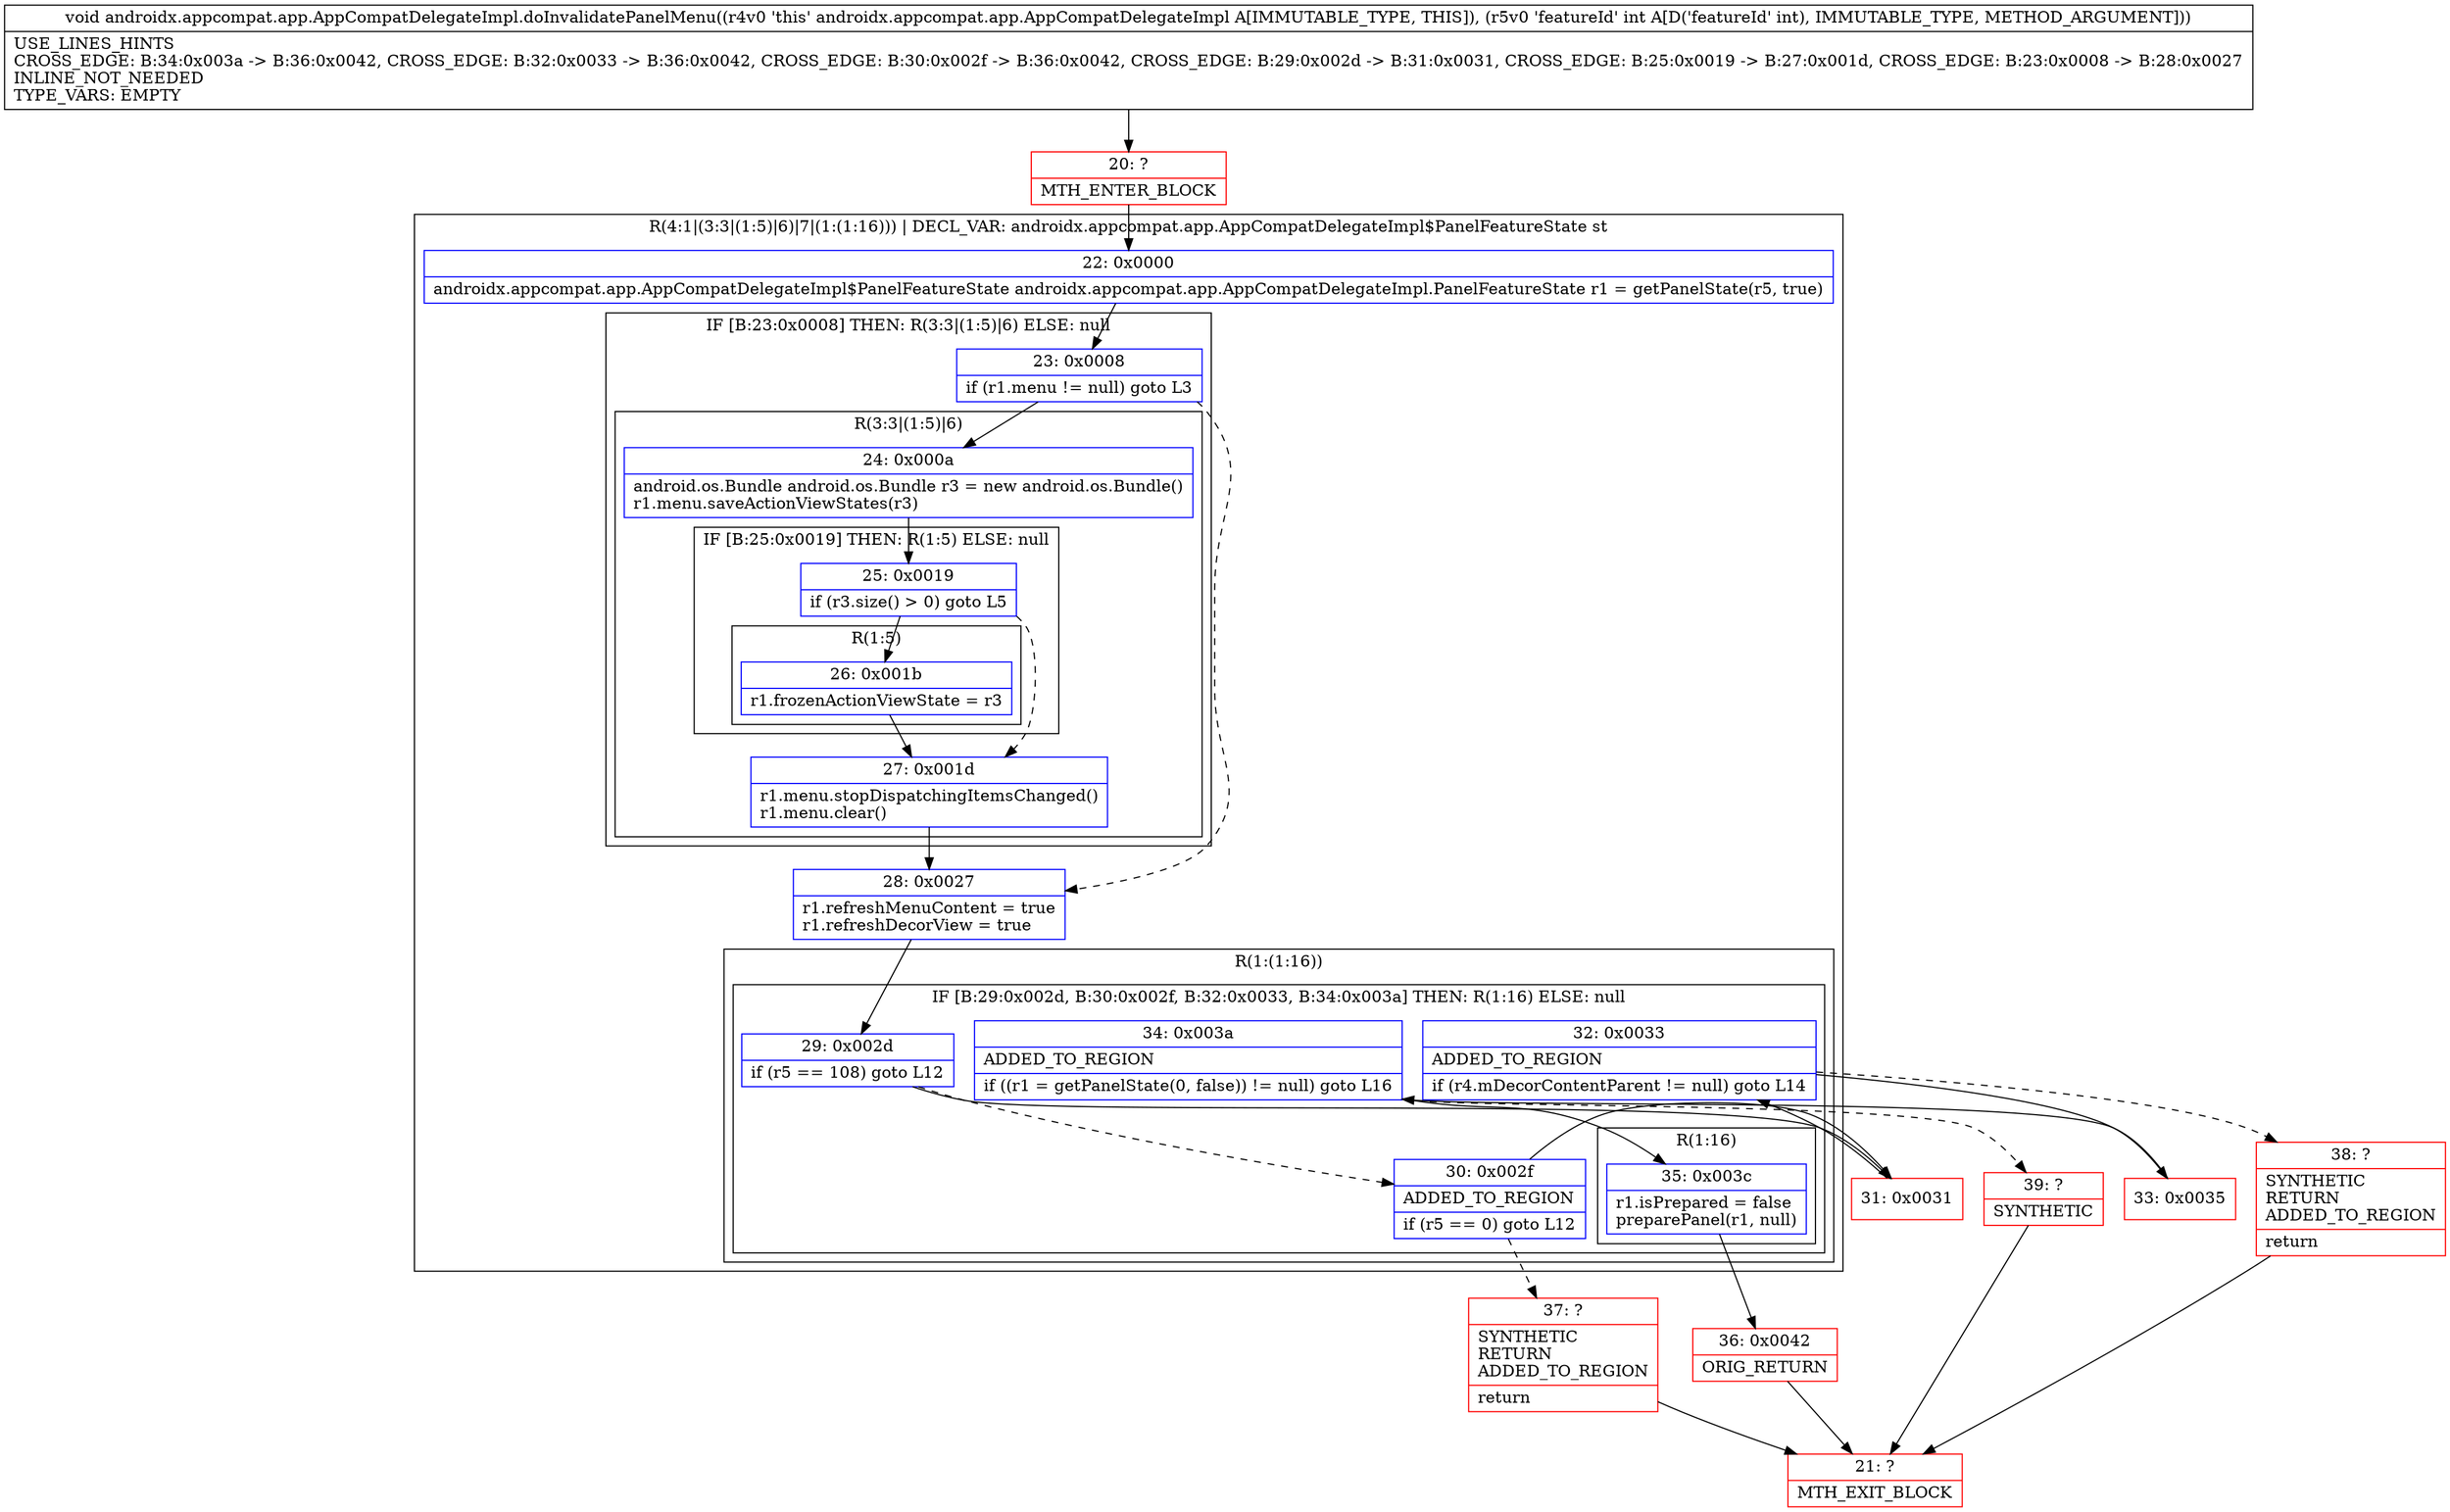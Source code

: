 digraph "CFG forandroidx.appcompat.app.AppCompatDelegateImpl.doInvalidatePanelMenu(I)V" {
subgraph cluster_Region_947225212 {
label = "R(4:1|(3:3|(1:5)|6)|7|(1:(1:16))) | DECL_VAR: androidx.appcompat.app.AppCompatDelegateImpl$PanelFeatureState st\l";
node [shape=record,color=blue];
Node_22 [shape=record,label="{22\:\ 0x0000|androidx.appcompat.app.AppCompatDelegateImpl$PanelFeatureState androidx.appcompat.app.AppCompatDelegateImpl.PanelFeatureState r1 = getPanelState(r5, true)\l}"];
subgraph cluster_IfRegion_1718995333 {
label = "IF [B:23:0x0008] THEN: R(3:3|(1:5)|6) ELSE: null";
node [shape=record,color=blue];
Node_23 [shape=record,label="{23\:\ 0x0008|if (r1.menu != null) goto L3\l}"];
subgraph cluster_Region_848410243 {
label = "R(3:3|(1:5)|6)";
node [shape=record,color=blue];
Node_24 [shape=record,label="{24\:\ 0x000a|android.os.Bundle android.os.Bundle r3 = new android.os.Bundle()\lr1.menu.saveActionViewStates(r3)\l}"];
subgraph cluster_IfRegion_1527290625 {
label = "IF [B:25:0x0019] THEN: R(1:5) ELSE: null";
node [shape=record,color=blue];
Node_25 [shape=record,label="{25\:\ 0x0019|if (r3.size() \> 0) goto L5\l}"];
subgraph cluster_Region_1341822688 {
label = "R(1:5)";
node [shape=record,color=blue];
Node_26 [shape=record,label="{26\:\ 0x001b|r1.frozenActionViewState = r3\l}"];
}
}
Node_27 [shape=record,label="{27\:\ 0x001d|r1.menu.stopDispatchingItemsChanged()\lr1.menu.clear()\l}"];
}
}
Node_28 [shape=record,label="{28\:\ 0x0027|r1.refreshMenuContent = true\lr1.refreshDecorView = true\l}"];
subgraph cluster_Region_1609635183 {
label = "R(1:(1:16))";
node [shape=record,color=blue];
subgraph cluster_IfRegion_127052509 {
label = "IF [B:29:0x002d, B:30:0x002f, B:32:0x0033, B:34:0x003a] THEN: R(1:16) ELSE: null";
node [shape=record,color=blue];
Node_29 [shape=record,label="{29\:\ 0x002d|if (r5 == 108) goto L12\l}"];
Node_30 [shape=record,label="{30\:\ 0x002f|ADDED_TO_REGION\l|if (r5 == 0) goto L12\l}"];
Node_32 [shape=record,label="{32\:\ 0x0033|ADDED_TO_REGION\l|if (r4.mDecorContentParent != null) goto L14\l}"];
Node_34 [shape=record,label="{34\:\ 0x003a|ADDED_TO_REGION\l|if ((r1 = getPanelState(0, false)) != null) goto L16\l}"];
subgraph cluster_Region_577423223 {
label = "R(1:16)";
node [shape=record,color=blue];
Node_35 [shape=record,label="{35\:\ 0x003c|r1.isPrepared = false\lpreparePanel(r1, null)\l}"];
}
}
}
}
Node_20 [shape=record,color=red,label="{20\:\ ?|MTH_ENTER_BLOCK\l}"];
Node_37 [shape=record,color=red,label="{37\:\ ?|SYNTHETIC\lRETURN\lADDED_TO_REGION\l|return\l}"];
Node_21 [shape=record,color=red,label="{21\:\ ?|MTH_EXIT_BLOCK\l}"];
Node_31 [shape=record,color=red,label="{31\:\ 0x0031}"];
Node_33 [shape=record,color=red,label="{33\:\ 0x0035}"];
Node_36 [shape=record,color=red,label="{36\:\ 0x0042|ORIG_RETURN\l}"];
Node_39 [shape=record,color=red,label="{39\:\ ?|SYNTHETIC\l}"];
Node_38 [shape=record,color=red,label="{38\:\ ?|SYNTHETIC\lRETURN\lADDED_TO_REGION\l|return\l}"];
MethodNode[shape=record,label="{void androidx.appcompat.app.AppCompatDelegateImpl.doInvalidatePanelMenu((r4v0 'this' androidx.appcompat.app.AppCompatDelegateImpl A[IMMUTABLE_TYPE, THIS]), (r5v0 'featureId' int A[D('featureId' int), IMMUTABLE_TYPE, METHOD_ARGUMENT]))  | USE_LINES_HINTS\lCROSS_EDGE: B:34:0x003a \-\> B:36:0x0042, CROSS_EDGE: B:32:0x0033 \-\> B:36:0x0042, CROSS_EDGE: B:30:0x002f \-\> B:36:0x0042, CROSS_EDGE: B:29:0x002d \-\> B:31:0x0031, CROSS_EDGE: B:25:0x0019 \-\> B:27:0x001d, CROSS_EDGE: B:23:0x0008 \-\> B:28:0x0027\lINLINE_NOT_NEEDED\lTYPE_VARS: EMPTY\l}"];
MethodNode -> Node_20;Node_22 -> Node_23;
Node_23 -> Node_24;
Node_23 -> Node_28[style=dashed];
Node_24 -> Node_25;
Node_25 -> Node_26;
Node_25 -> Node_27[style=dashed];
Node_26 -> Node_27;
Node_27 -> Node_28;
Node_28 -> Node_29;
Node_29 -> Node_30[style=dashed];
Node_29 -> Node_31;
Node_30 -> Node_31;
Node_30 -> Node_37[style=dashed];
Node_32 -> Node_33;
Node_32 -> Node_38[style=dashed];
Node_34 -> Node_35;
Node_34 -> Node_39[style=dashed];
Node_35 -> Node_36;
Node_20 -> Node_22;
Node_37 -> Node_21;
Node_31 -> Node_32;
Node_33 -> Node_34;
Node_36 -> Node_21;
Node_39 -> Node_21;
Node_38 -> Node_21;
}

